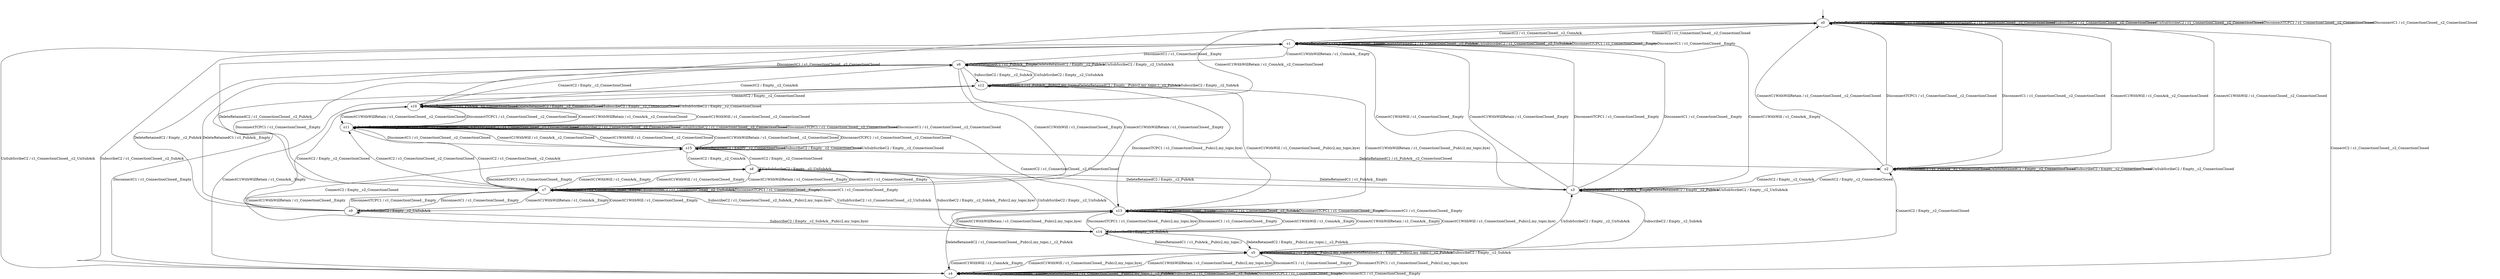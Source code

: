 digraph h5 {
s0 [label="s0"];
s1 [label="s1"];
s2 [label="s2"];
s10 [label="s10"];
s3 [label="s3"];
s4 [label="s4"];
s6 [label="s6"];
s5 [label="s5"];
s7 [label="s7"];
s12 [label="s12"];
s8 [label="s8"];
s9 [label="s9"];
s11 [label="s11"];
s13 [label="s13"];
s14 [label="s14"];
s15 [label="s15"];
s0 -> s1 [label="ConnectC2 / c1_ConnectionClosed__c2_ConnAck"];
s0 -> s2 [label="ConnectC1WithWill / c1_ConnAck__c2_ConnectionClosed"];
s0 -> s10 [label="ConnectC1WithWillRetain / c1_ConnAck__c2_ConnectionClosed"];
s0 -> s0 [label="DeleteRetainedC1 / c1_ConnectionClosed__c2_ConnectionClosed"];
s0 -> s0 [label="DeleteRetainedC2 / c1_ConnectionClosed__c2_ConnectionClosed"];
s0 -> s0 [label="SubscribeC2 / c1_ConnectionClosed__c2_ConnectionClosed"];
s0 -> s0 [label="UnSubScribeC2 / c1_ConnectionClosed__c2_ConnectionClosed"];
s0 -> s0 [label="DisconnectTCPC1 / c1_ConnectionClosed__c2_ConnectionClosed"];
s0 -> s0 [label="DisconnectC1 / c1_ConnectionClosed__c2_ConnectionClosed"];
s1 -> s0 [label="ConnectC2 / c1_ConnectionClosed__c2_ConnectionClosed"];
s1 -> s3 [label="ConnectC1WithWill / c1_ConnAck__Empty"];
s1 -> s6 [label="ConnectC1WithWillRetain / c1_ConnAck__Empty"];
s1 -> s1 [label="DeleteRetainedC1 / c1_ConnectionClosed__Empty"];
s1 -> s1 [label="DeleteRetainedC2 / c1_ConnectionClosed__c2_PubAck"];
s1 -> s4 [label="SubscribeC2 / c1_ConnectionClosed__c2_SubAck"];
s1 -> s1 [label="UnSubScribeC2 / c1_ConnectionClosed__c2_UnSubAck"];
s1 -> s1 [label="DisconnectTCPC1 / c1_ConnectionClosed__Empty"];
s1 -> s1 [label="DisconnectC1 / c1_ConnectionClosed__Empty"];
s2 -> s3 [label="ConnectC2 / Empty__c2_ConnAck"];
s2 -> s0 [label="ConnectC1WithWill / c1_ConnectionClosed__c2_ConnectionClosed"];
s2 -> s0 [label="ConnectC1WithWillRetain / c1_ConnectionClosed__c2_ConnectionClosed"];
s2 -> s2 [label="DeleteRetainedC1 / c1_PubAck__c2_ConnectionClosed"];
s2 -> s2 [label="DeleteRetainedC2 / Empty__c2_ConnectionClosed"];
s2 -> s2 [label="SubscribeC2 / Empty__c2_ConnectionClosed"];
s2 -> s2 [label="UnSubScribeC2 / Empty__c2_ConnectionClosed"];
s2 -> s0 [label="DisconnectTCPC1 / c1_ConnectionClosed__c2_ConnectionClosed"];
s2 -> s0 [label="DisconnectC1 / c1_ConnectionClosed__c2_ConnectionClosed"];
s10 -> s6 [label="ConnectC2 / Empty__c2_ConnAck"];
s10 -> s11 [label="ConnectC1WithWill / c1_ConnectionClosed__c2_ConnectionClosed"];
s10 -> s11 [label="ConnectC1WithWillRetain / c1_ConnectionClosed__c2_ConnectionClosed"];
s10 -> s10 [label="DeleteRetainedC1 / c1_PubAck__c2_ConnectionClosed"];
s10 -> s10 [label="DeleteRetainedC2 / Empty__c2_ConnectionClosed"];
s10 -> s10 [label="SubscribeC2 / Empty__c2_ConnectionClosed"];
s10 -> s10 [label="UnSubScribeC2 / Empty__c2_ConnectionClosed"];
s10 -> s11 [label="DisconnectTCPC1 / c1_ConnectionClosed__c2_ConnectionClosed"];
s10 -> s0 [label="DisconnectC1 / c1_ConnectionClosed__c2_ConnectionClosed"];
s3 -> s2 [label="ConnectC2 / Empty__c2_ConnectionClosed"];
s3 -> s1 [label="ConnectC1WithWill / c1_ConnectionClosed__Empty"];
s3 -> s1 [label="ConnectC1WithWillRetain / c1_ConnectionClosed__Empty"];
s3 -> s3 [label="DeleteRetainedC1 / c1_PubAck__Empty"];
s3 -> s3 [label="DeleteRetainedC2 / Empty__c2_PubAck"];
s3 -> s5 [label="SubscribeC2 / Empty__c2_SubAck"];
s3 -> s3 [label="UnSubScribeC2 / Empty__c2_UnSubAck"];
s3 -> s1 [label="DisconnectTCPC1 / c1_ConnectionClosed__Empty"];
s3 -> s1 [label="DisconnectC1 / c1_ConnectionClosed__Empty"];
s4 -> s0 [label="ConnectC2 / c1_ConnectionClosed__c2_ConnectionClosed"];
s4 -> s5 [label="ConnectC1WithWill / c1_ConnAck__Empty"];
s4 -> s12 [label="ConnectC1WithWillRetain / c1_ConnAck__Empty"];
s4 -> s4 [label="DeleteRetainedC1 / c1_ConnectionClosed__Empty"];
s4 -> s4 [label="DeleteRetainedC2 / c1_ConnectionClosed__Pub(c2,my_topic,)__c2_PubAck"];
s4 -> s4 [label="SubscribeC2 / c1_ConnectionClosed__c2_SubAck"];
s4 -> s1 [label="UnSubScribeC2 / c1_ConnectionClosed__c2_UnSubAck"];
s4 -> s4 [label="DisconnectTCPC1 / c1_ConnectionClosed__Empty"];
s4 -> s4 [label="DisconnectC1 / c1_ConnectionClosed__Empty"];
s6 -> s10 [label="ConnectC2 / Empty__c2_ConnectionClosed"];
s6 -> s7 [label="ConnectC1WithWill / c1_ConnectionClosed__Empty"];
s6 -> s7 [label="ConnectC1WithWillRetain / c1_ConnectionClosed__Empty"];
s6 -> s6 [label="DeleteRetainedC1 / c1_PubAck__Empty"];
s6 -> s6 [label="DeleteRetainedC2 / Empty__c2_PubAck"];
s6 -> s12 [label="SubscribeC2 / Empty__c2_SubAck"];
s6 -> s6 [label="UnSubScribeC2 / Empty__c2_UnSubAck"];
s6 -> s7 [label="DisconnectTCPC1 / c1_ConnectionClosed__Empty"];
s6 -> s1 [label="DisconnectC1 / c1_ConnectionClosed__Empty"];
s5 -> s2 [label="ConnectC2 / Empty__c2_ConnectionClosed"];
s5 -> s4 [label="ConnectC1WithWill / c1_ConnectionClosed__Pub(c2,my_topic,bye)"];
s5 -> s4 [label="ConnectC1WithWillRetain / c1_ConnectionClosed__Pub(c2,my_topic,bye)"];
s5 -> s5 [label="DeleteRetainedC1 / c1_PubAck__Pub(c2,my_topic,)"];
s5 -> s5 [label="DeleteRetainedC2 / Empty__Pub(c2,my_topic,)__c2_PubAck"];
s5 -> s5 [label="SubscribeC2 / Empty__c2_SubAck"];
s5 -> s3 [label="UnSubScribeC2 / Empty__c2_UnSubAck"];
s5 -> s4 [label="DisconnectTCPC1 / c1_ConnectionClosed__Pub(c2,my_topic,bye)"];
s5 -> s4 [label="DisconnectC1 / c1_ConnectionClosed__Empty"];
s7 -> s11 [label="ConnectC2 / c1_ConnectionClosed__c2_ConnectionClosed"];
s7 -> s8 [label="ConnectC1WithWill / c1_ConnAck__Empty"];
s7 -> s9 [label="ConnectC1WithWillRetain / c1_ConnAck__Empty"];
s7 -> s7 [label="DeleteRetainedC1 / c1_ConnectionClosed__Empty"];
s7 -> s1 [label="DeleteRetainedC2 / c1_ConnectionClosed__c2_PubAck"];
s7 -> s13 [label="SubscribeC2 / c1_ConnectionClosed__c2_SubAck__Pub(c2,my_topic,bye)"];
s7 -> s7 [label="UnSubScribeC2 / c1_ConnectionClosed__c2_UnSubAck"];
s7 -> s7 [label="DisconnectTCPC1 / c1_ConnectionClosed__Empty"];
s7 -> s7 [label="DisconnectC1 / c1_ConnectionClosed__Empty"];
s12 -> s10 [label="ConnectC2 / Empty__c2_ConnectionClosed"];
s12 -> s13 [label="ConnectC1WithWill / c1_ConnectionClosed__Pub(c2,my_topic,bye)"];
s12 -> s13 [label="ConnectC1WithWillRetain / c1_ConnectionClosed__Pub(c2,my_topic,bye)"];
s12 -> s12 [label="DeleteRetainedC1 / c1_PubAck__Pub(c2,my_topic,)"];
s12 -> s12 [label="DeleteRetainedC2 / Empty__Pub(c2,my_topic,)__c2_PubAck"];
s12 -> s12 [label="SubscribeC2 / Empty__c2_SubAck"];
s12 -> s6 [label="UnSubScribeC2 / Empty__c2_UnSubAck"];
s12 -> s13 [label="DisconnectTCPC1 / c1_ConnectionClosed__Pub(c2,my_topic,bye)"];
s12 -> s4 [label="DisconnectC1 / c1_ConnectionClosed__Empty"];
s8 -> s15 [label="ConnectC2 / Empty__c2_ConnectionClosed"];
s8 -> s7 [label="ConnectC1WithWill / c1_ConnectionClosed__Empty"];
s8 -> s7 [label="ConnectC1WithWillRetain / c1_ConnectionClosed__Empty"];
s8 -> s3 [label="DeleteRetainedC1 / c1_PubAck__Empty"];
s8 -> s3 [label="DeleteRetainedC2 / Empty__c2_PubAck"];
s8 -> s14 [label="SubscribeC2 / Empty__c2_SubAck__Pub(c2,my_topic,bye)"];
s8 -> s8 [label="UnSubScribeC2 / Empty__c2_UnSubAck"];
s8 -> s7 [label="DisconnectTCPC1 / c1_ConnectionClosed__Empty"];
s8 -> s7 [label="DisconnectC1 / c1_ConnectionClosed__Empty"];
s9 -> s10 [label="ConnectC2 / Empty__c2_ConnectionClosed"];
s9 -> s7 [label="ConnectC1WithWill / c1_ConnectionClosed__Empty"];
s9 -> s7 [label="ConnectC1WithWillRetain / c1_ConnectionClosed__Empty"];
s9 -> s6 [label="DeleteRetainedC1 / c1_PubAck__Empty"];
s9 -> s6 [label="DeleteRetainedC2 / Empty__c2_PubAck"];
s9 -> s14 [label="SubscribeC2 / Empty__c2_SubAck__Pub(c2,my_topic,bye)"];
s9 -> s9 [label="UnSubScribeC2 / Empty__c2_UnSubAck"];
s9 -> s7 [label="DisconnectTCPC1 / c1_ConnectionClosed__Empty"];
s9 -> s7 [label="DisconnectC1 / c1_ConnectionClosed__Empty"];
s11 -> s7 [label="ConnectC2 / c1_ConnectionClosed__c2_ConnAck"];
s11 -> s15 [label="ConnectC1WithWill / c1_ConnAck__c2_ConnectionClosed"];
s11 -> s10 [label="ConnectC1WithWillRetain / c1_ConnAck__c2_ConnectionClosed"];
s11 -> s11 [label="DeleteRetainedC1 / c1_ConnectionClosed__c2_ConnectionClosed"];
s11 -> s11 [label="DeleteRetainedC2 / c1_ConnectionClosed__c2_ConnectionClosed"];
s11 -> s11 [label="SubscribeC2 / c1_ConnectionClosed__c2_ConnectionClosed"];
s11 -> s11 [label="UnSubScribeC2 / c1_ConnectionClosed__c2_ConnectionClosed"];
s11 -> s11 [label="DisconnectTCPC1 / c1_ConnectionClosed__c2_ConnectionClosed"];
s11 -> s11 [label="DisconnectC1 / c1_ConnectionClosed__c2_ConnectionClosed"];
s13 -> s11 [label="ConnectC2 / c1_ConnectionClosed__c2_ConnectionClosed"];
s13 -> s14 [label="ConnectC1WithWill / c1_ConnAck__Empty"];
s13 -> s14 [label="ConnectC1WithWillRetain / c1_ConnAck__Empty"];
s13 -> s13 [label="DeleteRetainedC1 / c1_ConnectionClosed__Empty"];
s13 -> s4 [label="DeleteRetainedC2 / c1_ConnectionClosed__Pub(c2,my_topic,)__c2_PubAck"];
s13 -> s13 [label="SubscribeC2 / c1_ConnectionClosed__c2_SubAck"];
s13 -> s7 [label="UnSubScribeC2 / c1_ConnectionClosed__c2_UnSubAck"];
s13 -> s13 [label="DisconnectTCPC1 / c1_ConnectionClosed__Empty"];
s13 -> s13 [label="DisconnectC1 / c1_ConnectionClosed__Empty"];
s14 -> s15 [label="ConnectC2 / Empty__c2_ConnectionClosed"];
s14 -> s13 [label="ConnectC1WithWill / c1_ConnectionClosed__Pub(c2,my_topic,bye)"];
s14 -> s13 [label="ConnectC1WithWillRetain / c1_ConnectionClosed__Pub(c2,my_topic,bye)"];
s14 -> s5 [label="DeleteRetainedC1 / c1_PubAck__Pub(c2,my_topic,)"];
s14 -> s5 [label="DeleteRetainedC2 / Empty__Pub(c2,my_topic,)__c2_PubAck"];
s14 -> s14 [label="SubscribeC2 / Empty__c2_SubAck"];
s14 -> s8 [label="UnSubScribeC2 / Empty__c2_UnSubAck"];
s14 -> s13 [label="DisconnectTCPC1 / c1_ConnectionClosed__Pub(c2,my_topic,bye)"];
s14 -> s13 [label="DisconnectC1 / c1_ConnectionClosed__Empty"];
s15 -> s8 [label="ConnectC2 / Empty__c2_ConnAck"];
s15 -> s11 [label="ConnectC1WithWill / c1_ConnectionClosed__c2_ConnectionClosed"];
s15 -> s11 [label="ConnectC1WithWillRetain / c1_ConnectionClosed__c2_ConnectionClosed"];
s15 -> s2 [label="DeleteRetainedC1 / c1_PubAck__c2_ConnectionClosed"];
s15 -> s15 [label="DeleteRetainedC2 / Empty__c2_ConnectionClosed"];
s15 -> s15 [label="SubscribeC2 / Empty__c2_ConnectionClosed"];
s15 -> s15 [label="UnSubScribeC2 / Empty__c2_ConnectionClosed"];
s15 -> s11 [label="DisconnectTCPC1 / c1_ConnectionClosed__c2_ConnectionClosed"];
s15 -> s11 [label="DisconnectC1 / c1_ConnectionClosed__c2_ConnectionClosed"];
__start0 [shape=none, label=""];
__start0 -> s0 [label=""];
}
